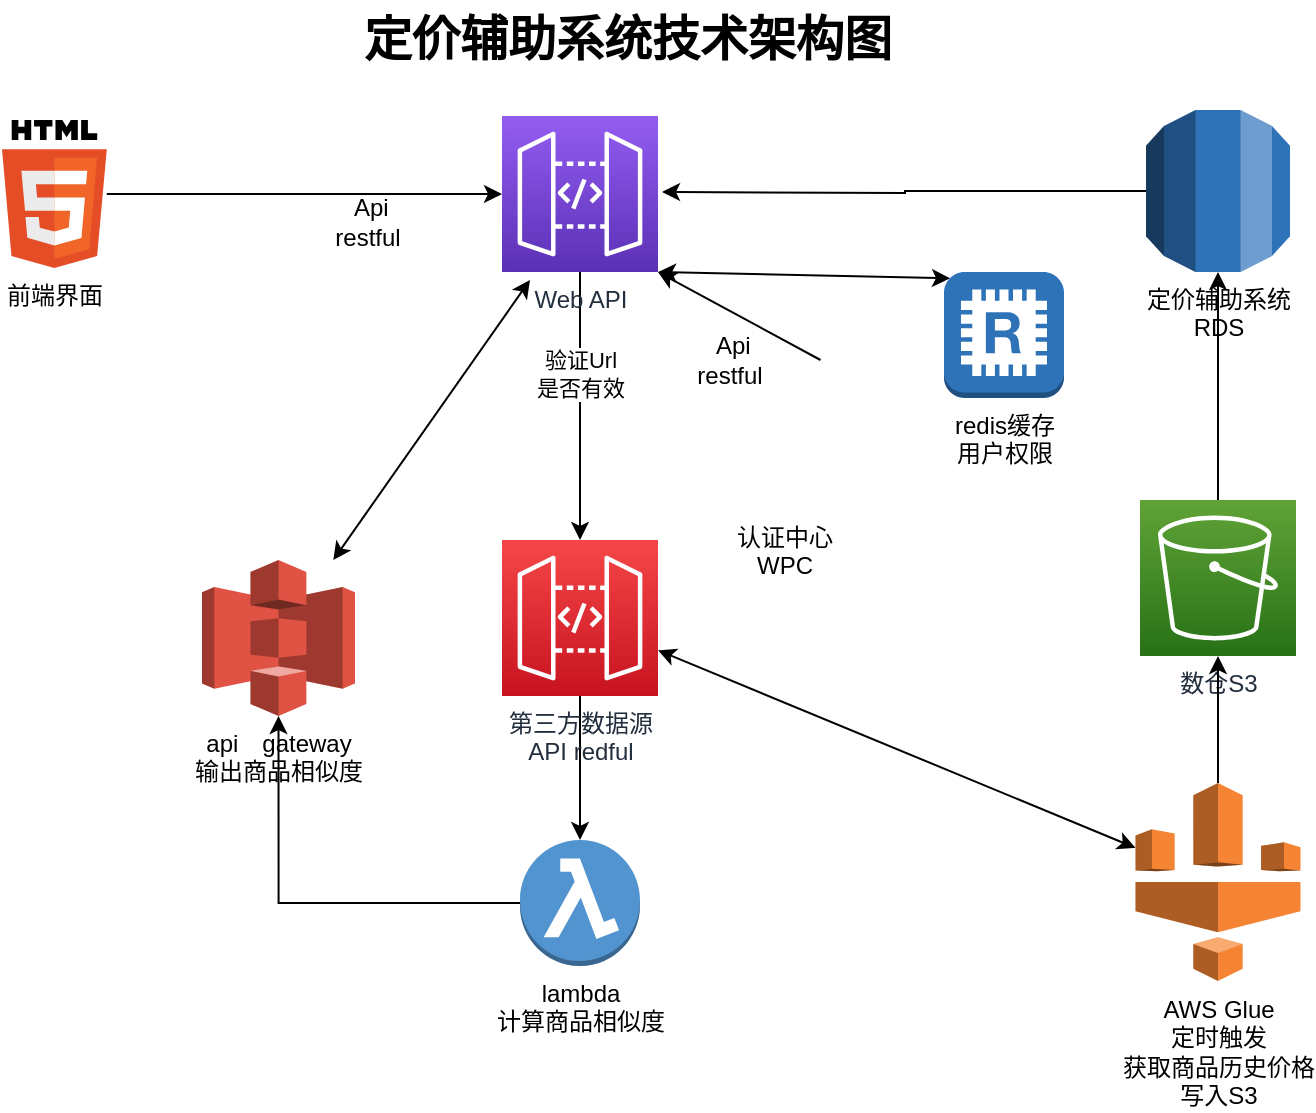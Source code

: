 <mxfile version="14.5.1" type="github">
  <diagram id="cYfa8lgzgTLfVm2sliMU" name="第 1 页">
    <mxGraphModel dx="1136" dy="486" grid="1" gridSize="10" guides="1" tooltips="1" connect="1" arrows="1" fold="1" page="1" pageScale="1" pageWidth="827" pageHeight="1169" math="0" shadow="0">
      <root>
        <mxCell id="0" />
        <mxCell id="1" parent="0" />
        <mxCell id="p6i0D4iLJgfQIYey-O3B-42" value="&lt;font style=&quot;font-size: 24px&quot;&gt;&lt;b&gt;定价辅助系统技术架构图&lt;/b&gt;&lt;/font&gt;" style="text;html=1;strokeColor=none;fillColor=none;align=center;verticalAlign=middle;whiteSpace=wrap;rounded=0;" parent="1" vertex="1">
          <mxGeometry x="213" y="20" width="300" height="40" as="geometry" />
        </mxCell>
        <mxCell id="CDTEr7zxmMwXe-56cR3S-67" style="edgeStyle=orthogonalEdgeStyle;rounded=0;orthogonalLoop=1;jettySize=auto;html=1;" edge="1" parent="1" source="CDTEr7zxmMwXe-56cR3S-4" target="CDTEr7zxmMwXe-56cR3S-5">
          <mxGeometry relative="1" as="geometry" />
        </mxCell>
        <mxCell id="CDTEr7zxmMwXe-56cR3S-4" value="数仓S3" style="points=[[0,0,0],[0.25,0,0],[0.5,0,0],[0.75,0,0],[1,0,0],[0,1,0],[0.25,1,0],[0.5,1,0],[0.75,1,0],[1,1,0],[0,0.25,0],[0,0.5,0],[0,0.75,0],[1,0.25,0],[1,0.5,0],[1,0.75,0]];outlineConnect=0;fontColor=#232F3E;gradientColor=#60A337;gradientDirection=north;fillColor=#277116;strokeColor=#ffffff;dashed=0;verticalLabelPosition=bottom;verticalAlign=top;align=center;html=1;fontSize=12;fontStyle=0;aspect=fixed;shape=mxgraph.aws4.resourceIcon;resIcon=mxgraph.aws4.s3;" vertex="1" parent="1">
          <mxGeometry x="619" y="270" width="78" height="78" as="geometry" />
        </mxCell>
        <mxCell id="CDTEr7zxmMwXe-56cR3S-68" style="edgeStyle=orthogonalEdgeStyle;rounded=0;orthogonalLoop=1;jettySize=auto;html=1;" edge="1" parent="1" source="CDTEr7zxmMwXe-56cR3S-5">
          <mxGeometry relative="1" as="geometry">
            <mxPoint x="380" y="116" as="targetPoint" />
          </mxGeometry>
        </mxCell>
        <mxCell id="CDTEr7zxmMwXe-56cR3S-5" value="定价辅助系统&lt;br&gt;RDS" style="outlineConnect=0;dashed=0;verticalLabelPosition=bottom;verticalAlign=top;align=center;html=1;shape=mxgraph.aws3.rds;fillColor=#2E73B8;gradientColor=none;" vertex="1" parent="1">
          <mxGeometry x="622" y="75" width="72" height="81" as="geometry" />
        </mxCell>
        <mxCell id="CDTEr7zxmMwXe-56cR3S-70" style="edgeStyle=orthogonalEdgeStyle;rounded=0;orthogonalLoop=1;jettySize=auto;html=1;entryX=0.5;entryY=0;entryDx=0;entryDy=0;entryPerimeter=0;" edge="1" parent="1" source="CDTEr7zxmMwXe-56cR3S-6" target="CDTEr7zxmMwXe-56cR3S-30">
          <mxGeometry relative="1" as="geometry" />
        </mxCell>
        <mxCell id="CDTEr7zxmMwXe-56cR3S-86" value="验证Url&lt;br&gt;是否有效" style="edgeLabel;html=1;align=center;verticalAlign=middle;resizable=0;points=[];" vertex="1" connectable="0" parent="CDTEr7zxmMwXe-56cR3S-70">
          <mxGeometry x="-0.242" relative="1" as="geometry">
            <mxPoint as="offset" />
          </mxGeometry>
        </mxCell>
        <mxCell id="CDTEr7zxmMwXe-56cR3S-6" value="Web API" style="points=[[0,0,0],[0.25,0,0],[0.5,0,0],[0.75,0,0],[1,0,0],[0,1,0],[0.25,1,0],[0.5,1,0],[0.75,1,0],[1,1,0],[0,0.25,0],[0,0.5,0],[0,0.75,0],[1,0.25,0],[1,0.5,0],[1,0.75,0]];outlineConnect=0;fontColor=#232F3E;gradientColor=#945DF2;gradientDirection=north;fillColor=#5A30B5;strokeColor=#ffffff;dashed=0;verticalLabelPosition=bottom;verticalAlign=top;align=center;html=1;fontSize=12;fontStyle=0;aspect=fixed;shape=mxgraph.aws4.resourceIcon;resIcon=mxgraph.aws4.api_gateway;" vertex="1" parent="1">
          <mxGeometry x="300" y="78" width="78" height="78" as="geometry" />
        </mxCell>
        <mxCell id="CDTEr7zxmMwXe-56cR3S-15" style="edgeStyle=orthogonalEdgeStyle;rounded=0;orthogonalLoop=1;jettySize=auto;html=1;" edge="1" parent="1" source="CDTEr7zxmMwXe-56cR3S-7" target="CDTEr7zxmMwXe-56cR3S-6">
          <mxGeometry relative="1" as="geometry">
            <mxPoint x="360" y="1040.0" as="targetPoint" />
            <Array as="points" />
          </mxGeometry>
        </mxCell>
        <mxCell id="CDTEr7zxmMwXe-56cR3S-7" value="前端界面" style="dashed=0;outlineConnect=0;html=1;align=center;labelPosition=center;verticalLabelPosition=bottom;verticalAlign=top;shape=mxgraph.weblogos.html5" vertex="1" parent="1">
          <mxGeometry x="50" y="80" width="52.4" height="74" as="geometry" />
        </mxCell>
        <mxCell id="CDTEr7zxmMwXe-56cR3S-17" value="&lt;span lang=&quot;EN-US&quot; style=&quot;font-size: 9.0pt ; font-family: &amp;#34;calibri&amp;#34; , sans-serif&quot;&gt;&amp;nbsp;Api restful&lt;/span&gt;" style="text;html=1;strokeColor=none;fillColor=none;align=center;verticalAlign=middle;whiteSpace=wrap;rounded=0;" vertex="1" parent="1">
          <mxGeometry x="213" y="121" width="40" height="20" as="geometry" />
        </mxCell>
        <mxCell id="CDTEr7zxmMwXe-56cR3S-18" value="认证中心&lt;br&gt;WPC" style="shape=image;html=1;verticalAlign=top;verticalLabelPosition=bottom;labelBackgroundColor=#ffffff;imageAspect=0;aspect=fixed;image=https://cdn4.iconfinder.com/data/icons/general-office/91/General_Office_38-128.png" vertex="1" parent="1">
          <mxGeometry x="403" y="200" width="75" height="75" as="geometry" />
        </mxCell>
        <mxCell id="CDTEr7zxmMwXe-56cR3S-20" value="&lt;span style=&quot;font-family: &amp;#34;calibri&amp;#34; , sans-serif&quot;&gt;&amp;nbsp;Api restful&lt;/span&gt;" style="text;html=1;strokeColor=none;fillColor=none;align=center;verticalAlign=middle;whiteSpace=wrap;rounded=0;" vertex="1" parent="1">
          <mxGeometry x="394" y="190" width="40" height="20" as="geometry" />
        </mxCell>
        <mxCell id="CDTEr7zxmMwXe-56cR3S-79" style="edgeStyle=orthogonalEdgeStyle;rounded=0;orthogonalLoop=1;jettySize=auto;html=1;entryX=0.5;entryY=1;entryDx=0;entryDy=0;entryPerimeter=0;" edge="1" parent="1" source="CDTEr7zxmMwXe-56cR3S-21" target="CDTEr7zxmMwXe-56cR3S-22">
          <mxGeometry relative="1" as="geometry">
            <Array as="points">
              <mxPoint x="188" y="472" />
            </Array>
          </mxGeometry>
        </mxCell>
        <mxCell id="CDTEr7zxmMwXe-56cR3S-21" value="lambda&lt;br&gt;计算商品相似度&lt;br&gt;" style="outlineConnect=0;dashed=0;verticalLabelPosition=bottom;verticalAlign=top;align=center;html=1;shape=mxgraph.aws3.lambda_function;fillColor=#5294CF;gradientColor=none;" vertex="1" parent="1">
          <mxGeometry x="309" y="440" width="60" height="63" as="geometry" />
        </mxCell>
        <mxCell id="CDTEr7zxmMwXe-56cR3S-22" value="api　gateway&lt;br&gt;输出商品相似度" style="outlineConnect=0;dashed=0;verticalLabelPosition=bottom;verticalAlign=top;align=center;html=1;shape=mxgraph.aws3.s3;fillColor=#E05243;gradientColor=none;" vertex="1" parent="1">
          <mxGeometry x="150" y="300" width="76.5" height="78" as="geometry" />
        </mxCell>
        <mxCell id="CDTEr7zxmMwXe-56cR3S-80" style="edgeStyle=orthogonalEdgeStyle;rounded=0;orthogonalLoop=1;jettySize=auto;html=1;" edge="1" parent="1" source="CDTEr7zxmMwXe-56cR3S-30" target="CDTEr7zxmMwXe-56cR3S-21">
          <mxGeometry relative="1" as="geometry" />
        </mxCell>
        <mxCell id="CDTEr7zxmMwXe-56cR3S-30" value="第三方数据源&lt;br&gt;API redful" style="points=[[0,0,0],[0.25,0,0],[0.5,0,0],[0.75,0,0],[1,0,0],[0,1,0],[0.25,1,0],[0.5,1,0],[0.75,1,0],[1,1,0],[0,0.25,0],[0,0.5,0],[0,0.75,0],[1,0.25,0],[1,0.5,0],[1,0.75,0]];outlineConnect=0;fontColor=#232F3E;gradientColor=#F54749;gradientDirection=north;fillColor=#C7131F;strokeColor=#ffffff;dashed=0;verticalLabelPosition=bottom;verticalAlign=top;align=center;html=1;fontSize=12;fontStyle=0;aspect=fixed;shape=mxgraph.aws4.resourceIcon;resIcon=mxgraph.aws4.api_gateway;" vertex="1" parent="1">
          <mxGeometry x="300" y="290" width="78" height="78" as="geometry" />
        </mxCell>
        <mxCell id="CDTEr7zxmMwXe-56cR3S-40" value="redis缓存&lt;br&gt;用户权限" style="outlineConnect=0;dashed=0;verticalLabelPosition=bottom;verticalAlign=top;align=center;html=1;shape=mxgraph.aws3.redis;fillColor=#2E73B8;gradientColor=none;" vertex="1" parent="1">
          <mxGeometry x="521" y="156" width="60" height="63" as="geometry" />
        </mxCell>
        <mxCell id="CDTEr7zxmMwXe-56cR3S-65" style="edgeStyle=orthogonalEdgeStyle;rounded=0;orthogonalLoop=1;jettySize=auto;html=1;exitX=0.5;exitY=0;exitDx=0;exitDy=0;exitPerimeter=0;" edge="1" parent="1" source="CDTEr7zxmMwXe-56cR3S-62" target="CDTEr7zxmMwXe-56cR3S-4">
          <mxGeometry relative="1" as="geometry" />
        </mxCell>
        <mxCell id="CDTEr7zxmMwXe-56cR3S-62" value="AWS Glue&lt;br&gt;定时触发&lt;br&gt;获取商品历史价格&lt;br&gt;写入S3" style="outlineConnect=0;dashed=0;verticalLabelPosition=bottom;verticalAlign=top;align=center;html=1;shape=mxgraph.aws3.glue;fillColor=#F58534;gradientColor=none;" vertex="1" parent="1">
          <mxGeometry x="616.75" y="411.5" width="82.5" height="99" as="geometry" />
        </mxCell>
        <mxCell id="CDTEr7zxmMwXe-56cR3S-69" value="" style="endArrow=classic;startArrow=classic;html=1;exitX=0.05;exitY=0.05;exitDx=0;exitDy=0;exitPerimeter=0;entryX=1;entryY=1;entryDx=0;entryDy=0;entryPerimeter=0;" edge="1" parent="1" source="CDTEr7zxmMwXe-56cR3S-40" target="CDTEr7zxmMwXe-56cR3S-6">
          <mxGeometry width="50" height="50" relative="1" as="geometry">
            <mxPoint x="380" y="230" as="sourcePoint" />
            <mxPoint x="430" y="180" as="targetPoint" />
          </mxGeometry>
        </mxCell>
        <mxCell id="CDTEr7zxmMwXe-56cR3S-72" value="" style="endArrow=classic;startArrow=classic;html=1;" edge="1" parent="1" source="CDTEr7zxmMwXe-56cR3S-22">
          <mxGeometry width="50" height="50" relative="1" as="geometry">
            <mxPoint x="264" y="204" as="sourcePoint" />
            <mxPoint x="314" y="160" as="targetPoint" />
          </mxGeometry>
        </mxCell>
        <mxCell id="CDTEr7zxmMwXe-56cR3S-75" value="" style="endArrow=classic;html=1;entryX=1;entryY=1;entryDx=0;entryDy=0;entryPerimeter=0;exitX=0.75;exitY=0;exitDx=0;exitDy=0;" edge="1" parent="1" source="CDTEr7zxmMwXe-56cR3S-18" target="CDTEr7zxmMwXe-56cR3S-6">
          <mxGeometry width="50" height="50" relative="1" as="geometry">
            <mxPoint x="400" y="270" as="sourcePoint" />
            <mxPoint x="450" y="220" as="targetPoint" />
          </mxGeometry>
        </mxCell>
        <mxCell id="CDTEr7zxmMwXe-56cR3S-76" value="" style="endArrow=classic;startArrow=classic;html=1;" edge="1" parent="1" source="CDTEr7zxmMwXe-56cR3S-62" target="CDTEr7zxmMwXe-56cR3S-30">
          <mxGeometry width="50" height="50" relative="1" as="geometry">
            <mxPoint x="490" y="490" as="sourcePoint" />
            <mxPoint x="540" y="440" as="targetPoint" />
          </mxGeometry>
        </mxCell>
      </root>
    </mxGraphModel>
  </diagram>
</mxfile>
